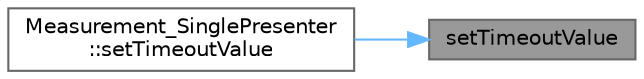 digraph "setTimeoutValue"
{
 // LATEX_PDF_SIZE
  bgcolor="transparent";
  edge [fontname=Helvetica,fontsize=10,labelfontname=Helvetica,labelfontsize=10];
  node [fontname=Helvetica,fontsize=10,shape=box,height=0.2,width=0.4];
  rankdir="RL";
  Node1 [id="Node000001",label="setTimeoutValue",height=0.2,width=0.4,color="gray40", fillcolor="grey60", style="filled", fontcolor="black",tooltip="Sets the timeout value for the Measurement Single View."];
  Node1 -> Node2 [id="edge1_Node000001_Node000002",dir="back",color="steelblue1",style="solid",tooltip=" "];
  Node2 [id="Node000002",label="Measurement_SinglePresenter\l::setTimeoutValue",height=0.2,width=0.4,color="grey40", fillcolor="white", style="filled",URL="$class_measurement___single_presenter.html#affb58a0de279aa4abde467f1761db6ca",tooltip=" "];
}
